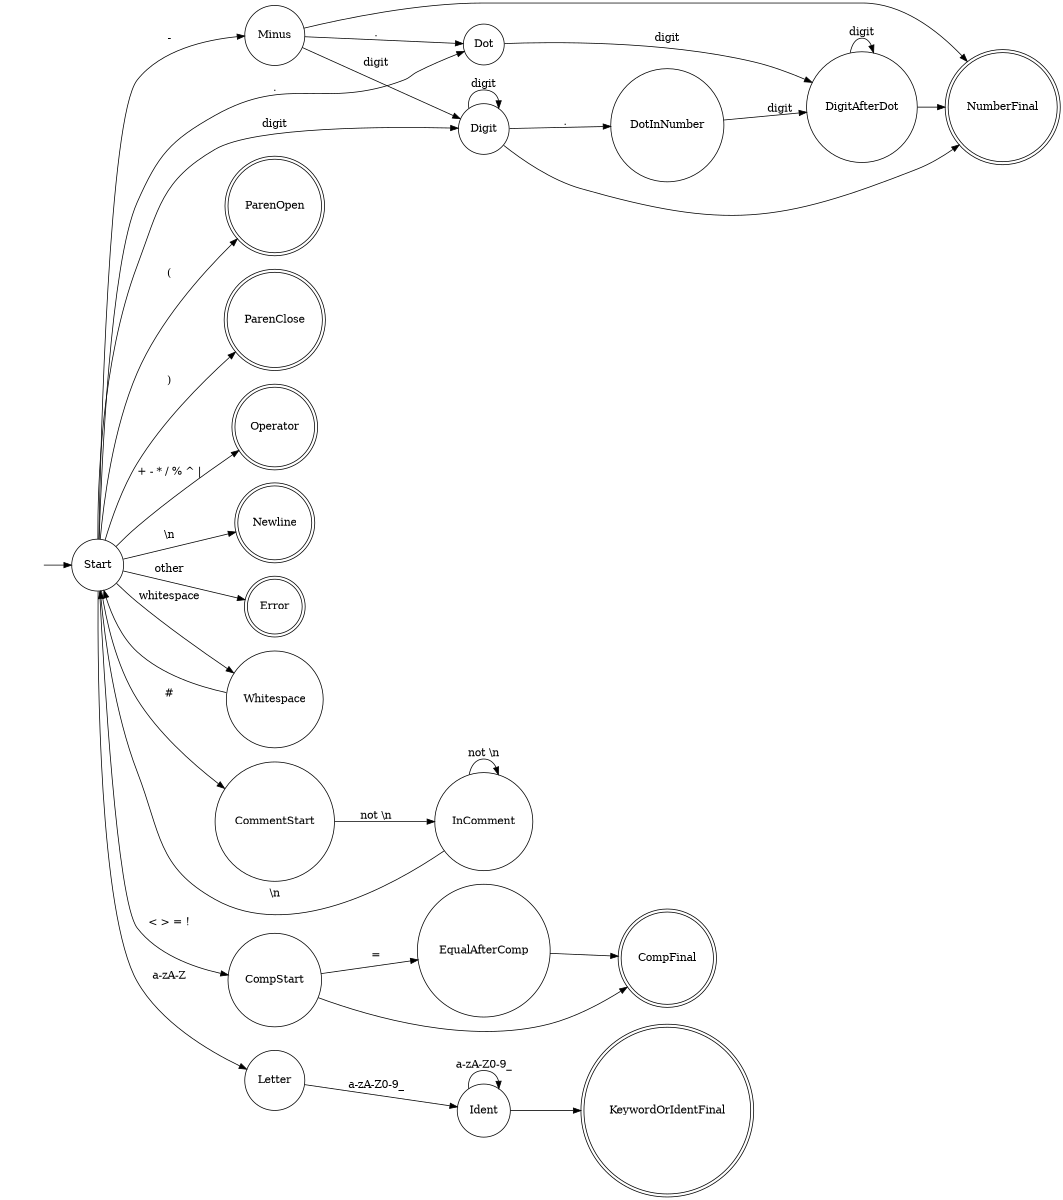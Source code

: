 digraph DFA {
    rankdir=LR;
    size="10,8";

    // Default node style
    node [shape=circle];

    // Final states
    NumberFinal [shape=doublecircle];
    CompFinal [shape=doublecircle];
    KeywordOrIdentFinal [shape=doublecircle];
    ParenOpen [shape=doublecircle];
    ParenClose [shape=doublecircle];
    Operator [shape=doublecircle];
    Newline [shape=doublecircle];
    Error [shape=doublecircle];

    // Start state
    Start [shape=circle];
    fake_start [label="", shape=none];
    fake_start -> Start;

    // Transitions
    Start -> Whitespace [label="whitespace"];
    Whitespace -> Start;

    Start -> Newline [label="\\n"];
    Start -> CommentStart [label="#"];
    CommentStart -> InComment [label="not \\n"];
    InComment -> InComment [label="not \\n"];
    InComment -> Start [label="\\n"];

    Start -> ParenOpen [label="("];
    Start -> ParenClose [label=")"];
    Start -> Operator [label="+ - * / % ^ |"];
    Start -> CompStart [label="< > = !"];
    CompStart -> EqualAfterComp [label="="];
    EqualAfterComp -> CompFinal;
    CompStart -> CompFinal;

    Start -> Minus [label="-"];
    Minus -> Digit [label="digit"];
    Minus -> Dot [label="."];

    Start -> Dot [label="."];
    Dot -> DigitAfterDot [label="digit"];

    Start -> Digit [label="digit"];
    Digit -> Digit [label="digit"];
    Digit -> DotInNumber [label="."];
    DotInNumber -> DigitAfterDot [label="digit"];
    DigitAfterDot -> DigitAfterDot [label="digit"];
    DigitAfterDot -> NumberFinal;
    Digit -> NumberFinal;
    Minus -> NumberFinal;

    Start -> Letter [label="a-zA-Z"];
    Letter -> Ident [label="a-zA-Z0-9_"];
    Ident -> Ident [label="a-zA-Z0-9_"];
    Ident -> KeywordOrIdentFinal;

    Start -> Error [label="other"];
}
